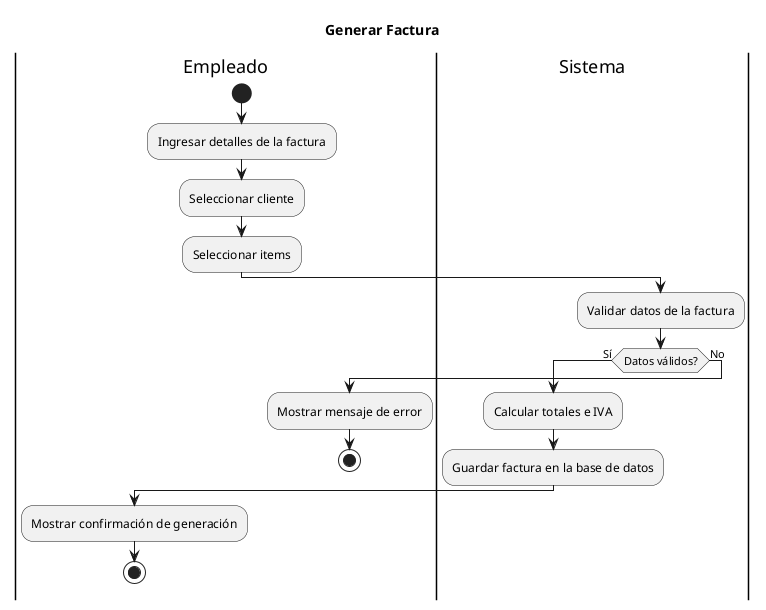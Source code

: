 @startuml da_Generar_Factura
Title Generar Factura
|Empleado|
start
:Ingresar detalles de la factura;
:Seleccionar cliente;
:Seleccionar items;
|Sistema|
:Validar datos de la factura;
if (Datos válidos?) then (Sí)
    :Calcular totales e IVA;
    :Guardar factura en la base de datos;
    |Empleado|
    :Mostrar confirmación de generación;
    stop
else (No)
    |Empleado|
    :Mostrar mensaje de error;
    stop
endif
@enduml
